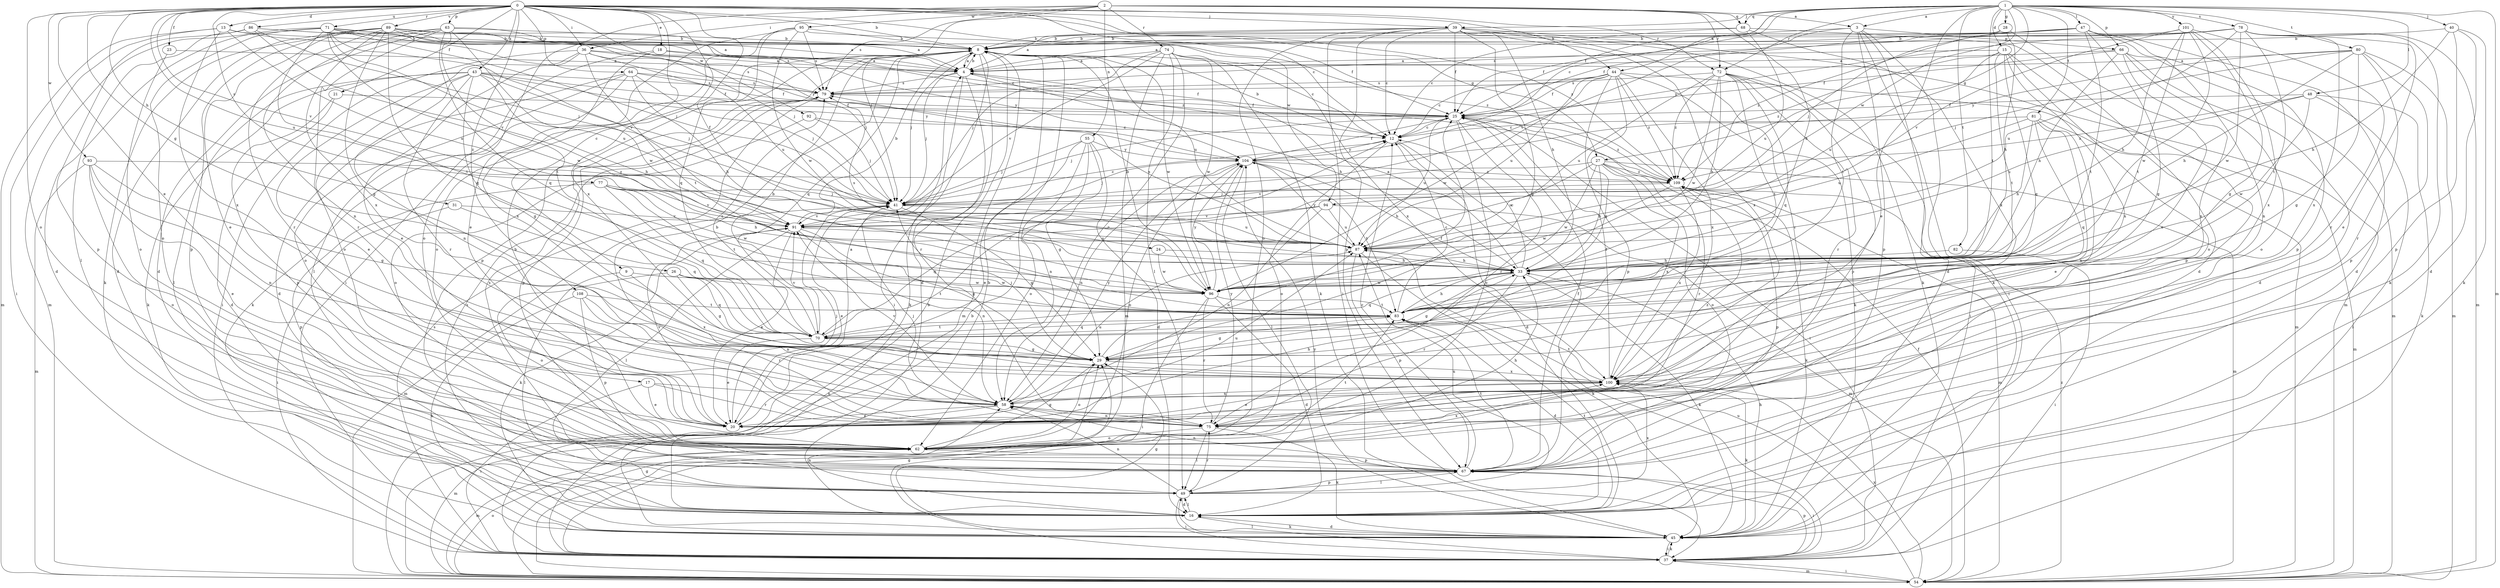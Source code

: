 strict digraph  {
0;
1;
2;
3;
4;
8;
9;
12;
13;
15;
16;
17;
18;
20;
21;
23;
24;
25;
26;
27;
28;
29;
31;
33;
36;
37;
39;
40;
41;
43;
44;
45;
47;
48;
49;
54;
55;
58;
62;
63;
64;
66;
67;
68;
70;
71;
72;
74;
75;
77;
78;
79;
80;
81;
82;
83;
86;
87;
89;
91;
92;
93;
94;
95;
96;
100;
101;
104;
108;
109;
0 -> 8  [label=b];
0 -> 9  [label=c];
0 -> 12  [label=c];
0 -> 13  [label=d];
0 -> 17  [label=e];
0 -> 18  [label=e];
0 -> 21  [label=f];
0 -> 23  [label=f];
0 -> 24  [label=f];
0 -> 26  [label=g];
0 -> 27  [label=g];
0 -> 31  [label=h];
0 -> 36  [label=i];
0 -> 39  [label=j];
0 -> 43  [label=k];
0 -> 44  [label=k];
0 -> 62  [label=o];
0 -> 63  [label=p];
0 -> 64  [label=p];
0 -> 71  [label=r];
0 -> 72  [label=r];
0 -> 77  [label=s];
0 -> 86  [label=u];
0 -> 87  [label=u];
0 -> 89  [label=v];
0 -> 91  [label=v];
0 -> 92  [label=w];
0 -> 93  [label=w];
0 -> 94  [label=w];
0 -> 100  [label=x];
0 -> 108  [label=z];
0 -> 109  [label=z];
1 -> 3  [label=a];
1 -> 12  [label=c];
1 -> 15  [label=d];
1 -> 20  [label=e];
1 -> 25  [label=f];
1 -> 27  [label=g];
1 -> 28  [label=g];
1 -> 39  [label=j];
1 -> 40  [label=j];
1 -> 44  [label=k];
1 -> 47  [label=l];
1 -> 48  [label=l];
1 -> 54  [label=m];
1 -> 66  [label=p];
1 -> 68  [label=q];
1 -> 72  [label=r];
1 -> 78  [label=s];
1 -> 80  [label=t];
1 -> 81  [label=t];
1 -> 82  [label=t];
1 -> 83  [label=t];
1 -> 94  [label=w];
1 -> 101  [label=y];
2 -> 3  [label=a];
2 -> 33  [label=h];
2 -> 36  [label=i];
2 -> 37  [label=i];
2 -> 41  [label=j];
2 -> 55  [label=n];
2 -> 68  [label=q];
2 -> 72  [label=r];
2 -> 74  [label=r];
2 -> 79  [label=s];
2 -> 95  [label=w];
3 -> 16  [label=d];
3 -> 25  [label=f];
3 -> 37  [label=i];
3 -> 45  [label=k];
3 -> 66  [label=p];
3 -> 67  [label=p];
3 -> 83  [label=t];
3 -> 91  [label=v];
4 -> 8  [label=b];
4 -> 25  [label=f];
4 -> 33  [label=h];
4 -> 41  [label=j];
4 -> 45  [label=k];
4 -> 75  [label=r];
4 -> 79  [label=s];
8 -> 4  [label=a];
8 -> 12  [label=c];
8 -> 16  [label=d];
8 -> 37  [label=i];
8 -> 41  [label=j];
8 -> 54  [label=m];
8 -> 62  [label=o];
8 -> 67  [label=p];
8 -> 70  [label=q];
8 -> 87  [label=u];
8 -> 96  [label=w];
9 -> 49  [label=l];
9 -> 96  [label=w];
9 -> 100  [label=x];
12 -> 8  [label=b];
12 -> 16  [label=d];
12 -> 37  [label=i];
12 -> 62  [label=o];
12 -> 104  [label=y];
13 -> 8  [label=b];
13 -> 37  [label=i];
13 -> 54  [label=m];
13 -> 87  [label=u];
13 -> 100  [label=x];
13 -> 104  [label=y];
15 -> 4  [label=a];
15 -> 62  [label=o];
15 -> 67  [label=p];
15 -> 70  [label=q];
15 -> 83  [label=t];
15 -> 87  [label=u];
15 -> 100  [label=x];
15 -> 109  [label=z];
16 -> 8  [label=b];
16 -> 45  [label=k];
16 -> 49  [label=l];
16 -> 58  [label=n];
16 -> 79  [label=s];
16 -> 83  [label=t];
17 -> 20  [label=e];
17 -> 37  [label=i];
17 -> 58  [label=n];
17 -> 75  [label=r];
18 -> 4  [label=a];
18 -> 49  [label=l];
18 -> 100  [label=x];
18 -> 104  [label=y];
20 -> 4  [label=a];
20 -> 33  [label=h];
20 -> 41  [label=j];
20 -> 87  [label=u];
20 -> 91  [label=v];
21 -> 16  [label=d];
21 -> 25  [label=f];
21 -> 67  [label=p];
23 -> 4  [label=a];
23 -> 62  [label=o];
24 -> 33  [label=h];
24 -> 96  [label=w];
25 -> 12  [label=c];
25 -> 37  [label=i];
25 -> 41  [label=j];
25 -> 62  [label=o];
25 -> 75  [label=r];
25 -> 87  [label=u];
25 -> 109  [label=z];
26 -> 29  [label=g];
26 -> 62  [label=o];
26 -> 70  [label=q];
26 -> 83  [label=t];
26 -> 96  [label=w];
27 -> 33  [label=h];
27 -> 54  [label=m];
27 -> 62  [label=o];
27 -> 75  [label=r];
27 -> 87  [label=u];
27 -> 91  [label=v];
27 -> 96  [label=w];
27 -> 100  [label=x];
27 -> 109  [label=z];
28 -> 8  [label=b];
28 -> 20  [label=e];
28 -> 33  [label=h];
28 -> 41  [label=j];
29 -> 25  [label=f];
29 -> 41  [label=j];
29 -> 62  [label=o];
29 -> 100  [label=x];
31 -> 37  [label=i];
31 -> 70  [label=q];
31 -> 91  [label=v];
33 -> 4  [label=a];
33 -> 12  [label=c];
33 -> 29  [label=g];
33 -> 45  [label=k];
33 -> 70  [label=q];
33 -> 75  [label=r];
33 -> 79  [label=s];
33 -> 96  [label=w];
36 -> 4  [label=a];
36 -> 20  [label=e];
36 -> 37  [label=i];
36 -> 41  [label=j];
36 -> 62  [label=o];
36 -> 79  [label=s];
36 -> 83  [label=t];
36 -> 87  [label=u];
37 -> 8  [label=b];
37 -> 29  [label=g];
37 -> 45  [label=k];
37 -> 49  [label=l];
37 -> 54  [label=m];
37 -> 67  [label=p];
37 -> 79  [label=s];
39 -> 4  [label=a];
39 -> 8  [label=b];
39 -> 12  [label=c];
39 -> 25  [label=f];
39 -> 29  [label=g];
39 -> 33  [label=h];
39 -> 37  [label=i];
39 -> 45  [label=k];
39 -> 54  [label=m];
39 -> 62  [label=o];
39 -> 67  [label=p];
39 -> 75  [label=r];
39 -> 100  [label=x];
40 -> 8  [label=b];
40 -> 16  [label=d];
40 -> 33  [label=h];
40 -> 45  [label=k];
40 -> 67  [label=p];
41 -> 12  [label=c];
41 -> 20  [label=e];
41 -> 29  [label=g];
41 -> 54  [label=m];
41 -> 87  [label=u];
41 -> 91  [label=v];
43 -> 20  [label=e];
43 -> 25  [label=f];
43 -> 29  [label=g];
43 -> 33  [label=h];
43 -> 41  [label=j];
43 -> 45  [label=k];
43 -> 49  [label=l];
43 -> 58  [label=n];
43 -> 75  [label=r];
43 -> 79  [label=s];
43 -> 104  [label=y];
44 -> 12  [label=c];
44 -> 25  [label=f];
44 -> 29  [label=g];
44 -> 45  [label=k];
44 -> 54  [label=m];
44 -> 67  [label=p];
44 -> 79  [label=s];
44 -> 87  [label=u];
44 -> 96  [label=w];
44 -> 100  [label=x];
44 -> 109  [label=z];
45 -> 16  [label=d];
45 -> 29  [label=g];
45 -> 33  [label=h];
45 -> 37  [label=i];
45 -> 104  [label=y];
47 -> 8  [label=b];
47 -> 16  [label=d];
47 -> 25  [label=f];
47 -> 29  [label=g];
47 -> 58  [label=n];
47 -> 67  [label=p];
47 -> 83  [label=t];
47 -> 109  [label=z];
48 -> 25  [label=f];
48 -> 37  [label=i];
48 -> 45  [label=k];
48 -> 87  [label=u];
48 -> 96  [label=w];
48 -> 109  [label=z];
49 -> 16  [label=d];
49 -> 37  [label=i];
49 -> 58  [label=n];
49 -> 67  [label=p];
49 -> 75  [label=r];
49 -> 87  [label=u];
49 -> 100  [label=x];
54 -> 8  [label=b];
54 -> 25  [label=f];
54 -> 29  [label=g];
54 -> 37  [label=i];
54 -> 62  [label=o];
54 -> 87  [label=u];
54 -> 100  [label=x];
54 -> 109  [label=z];
55 -> 16  [label=d];
55 -> 20  [label=e];
55 -> 29  [label=g];
55 -> 41  [label=j];
55 -> 58  [label=n];
55 -> 62  [label=o];
55 -> 104  [label=y];
58 -> 8  [label=b];
58 -> 20  [label=e];
58 -> 54  [label=m];
58 -> 75  [label=r];
58 -> 87  [label=u];
58 -> 91  [label=v];
58 -> 104  [label=y];
62 -> 8  [label=b];
62 -> 29  [label=g];
62 -> 33  [label=h];
62 -> 54  [label=m];
62 -> 67  [label=p];
62 -> 83  [label=t];
62 -> 100  [label=x];
63 -> 4  [label=a];
63 -> 8  [label=b];
63 -> 16  [label=d];
63 -> 45  [label=k];
63 -> 58  [label=n];
63 -> 70  [label=q];
63 -> 75  [label=r];
63 -> 83  [label=t];
63 -> 96  [label=w];
64 -> 16  [label=d];
64 -> 25  [label=f];
64 -> 33  [label=h];
64 -> 41  [label=j];
64 -> 45  [label=k];
64 -> 62  [label=o];
64 -> 79  [label=s];
66 -> 4  [label=a];
66 -> 16  [label=d];
66 -> 25  [label=f];
66 -> 33  [label=h];
66 -> 54  [label=m];
66 -> 62  [label=o];
66 -> 100  [label=x];
67 -> 12  [label=c];
67 -> 25  [label=f];
67 -> 37  [label=i];
67 -> 49  [label=l];
67 -> 58  [label=n];
67 -> 79  [label=s];
67 -> 83  [label=t];
68 -> 8  [label=b];
68 -> 12  [label=c];
68 -> 16  [label=d];
68 -> 87  [label=u];
68 -> 100  [label=x];
70 -> 8  [label=b];
70 -> 12  [label=c];
70 -> 20  [label=e];
70 -> 29  [label=g];
70 -> 79  [label=s];
70 -> 83  [label=t];
70 -> 91  [label=v];
71 -> 4  [label=a];
71 -> 8  [label=b];
71 -> 16  [label=d];
71 -> 41  [label=j];
71 -> 54  [label=m];
71 -> 62  [label=o];
71 -> 79  [label=s];
71 -> 83  [label=t];
71 -> 87  [label=u];
71 -> 91  [label=v];
71 -> 96  [label=w];
72 -> 33  [label=h];
72 -> 37  [label=i];
72 -> 67  [label=p];
72 -> 70  [label=q];
72 -> 75  [label=r];
72 -> 79  [label=s];
72 -> 83  [label=t];
72 -> 87  [label=u];
72 -> 96  [label=w];
72 -> 109  [label=z];
74 -> 4  [label=a];
74 -> 41  [label=j];
74 -> 45  [label=k];
74 -> 49  [label=l];
74 -> 54  [label=m];
74 -> 58  [label=n];
74 -> 91  [label=v];
74 -> 96  [label=w];
74 -> 100  [label=x];
75 -> 41  [label=j];
75 -> 45  [label=k];
75 -> 49  [label=l];
75 -> 58  [label=n];
75 -> 62  [label=o];
75 -> 104  [label=y];
75 -> 109  [label=z];
77 -> 33  [label=h];
77 -> 41  [label=j];
77 -> 67  [label=p];
77 -> 70  [label=q];
77 -> 83  [label=t];
77 -> 91  [label=v];
77 -> 96  [label=w];
78 -> 4  [label=a];
78 -> 8  [label=b];
78 -> 20  [label=e];
78 -> 45  [label=k];
78 -> 54  [label=m];
78 -> 79  [label=s];
78 -> 83  [label=t];
78 -> 87  [label=u];
78 -> 96  [label=w];
78 -> 100  [label=x];
78 -> 104  [label=y];
79 -> 25  [label=f];
79 -> 67  [label=p];
80 -> 4  [label=a];
80 -> 29  [label=g];
80 -> 33  [label=h];
80 -> 41  [label=j];
80 -> 54  [label=m];
80 -> 67  [label=p];
80 -> 75  [label=r];
80 -> 104  [label=y];
81 -> 12  [label=c];
81 -> 20  [label=e];
81 -> 33  [label=h];
81 -> 54  [label=m];
81 -> 58  [label=n];
81 -> 70  [label=q];
81 -> 87  [label=u];
82 -> 33  [label=h];
82 -> 37  [label=i];
83 -> 12  [label=c];
83 -> 16  [label=d];
83 -> 29  [label=g];
83 -> 33  [label=h];
83 -> 70  [label=q];
86 -> 8  [label=b];
86 -> 41  [label=j];
86 -> 49  [label=l];
86 -> 67  [label=p];
86 -> 91  [label=v];
86 -> 109  [label=z];
87 -> 33  [label=h];
87 -> 45  [label=k];
87 -> 67  [label=p];
87 -> 79  [label=s];
87 -> 104  [label=y];
89 -> 4  [label=a];
89 -> 8  [label=b];
89 -> 12  [label=c];
89 -> 16  [label=d];
89 -> 20  [label=e];
89 -> 29  [label=g];
89 -> 41  [label=j];
89 -> 67  [label=p];
89 -> 70  [label=q];
89 -> 75  [label=r];
89 -> 100  [label=x];
89 -> 109  [label=z];
91 -> 8  [label=b];
91 -> 20  [label=e];
91 -> 29  [label=g];
91 -> 45  [label=k];
91 -> 49  [label=l];
91 -> 58  [label=n];
91 -> 87  [label=u];
92 -> 12  [label=c];
92 -> 41  [label=j];
92 -> 62  [label=o];
93 -> 20  [label=e];
93 -> 29  [label=g];
93 -> 54  [label=m];
93 -> 58  [label=n];
93 -> 62  [label=o];
93 -> 109  [label=z];
94 -> 54  [label=m];
94 -> 58  [label=n];
94 -> 70  [label=q];
94 -> 87  [label=u];
94 -> 91  [label=v];
95 -> 8  [label=b];
95 -> 20  [label=e];
95 -> 25  [label=f];
95 -> 62  [label=o];
95 -> 70  [label=q];
95 -> 79  [label=s];
95 -> 96  [label=w];
96 -> 8  [label=b];
96 -> 16  [label=d];
96 -> 37  [label=i];
96 -> 75  [label=r];
96 -> 83  [label=t];
96 -> 104  [label=y];
100 -> 20  [label=e];
100 -> 25  [label=f];
100 -> 45  [label=k];
100 -> 58  [label=n];
100 -> 83  [label=t];
101 -> 8  [label=b];
101 -> 29  [label=g];
101 -> 33  [label=h];
101 -> 75  [label=r];
101 -> 83  [label=t];
101 -> 91  [label=v];
101 -> 96  [label=w];
101 -> 100  [label=x];
104 -> 25  [label=f];
104 -> 33  [label=h];
104 -> 41  [label=j];
104 -> 49  [label=l];
104 -> 58  [label=n];
104 -> 62  [label=o];
104 -> 83  [label=t];
104 -> 109  [label=z];
108 -> 45  [label=k];
108 -> 58  [label=n];
108 -> 67  [label=p];
108 -> 75  [label=r];
108 -> 83  [label=t];
109 -> 41  [label=j];
109 -> 45  [label=k];
109 -> 54  [label=m];
109 -> 67  [label=p];
109 -> 96  [label=w];
109 -> 100  [label=x];
}
